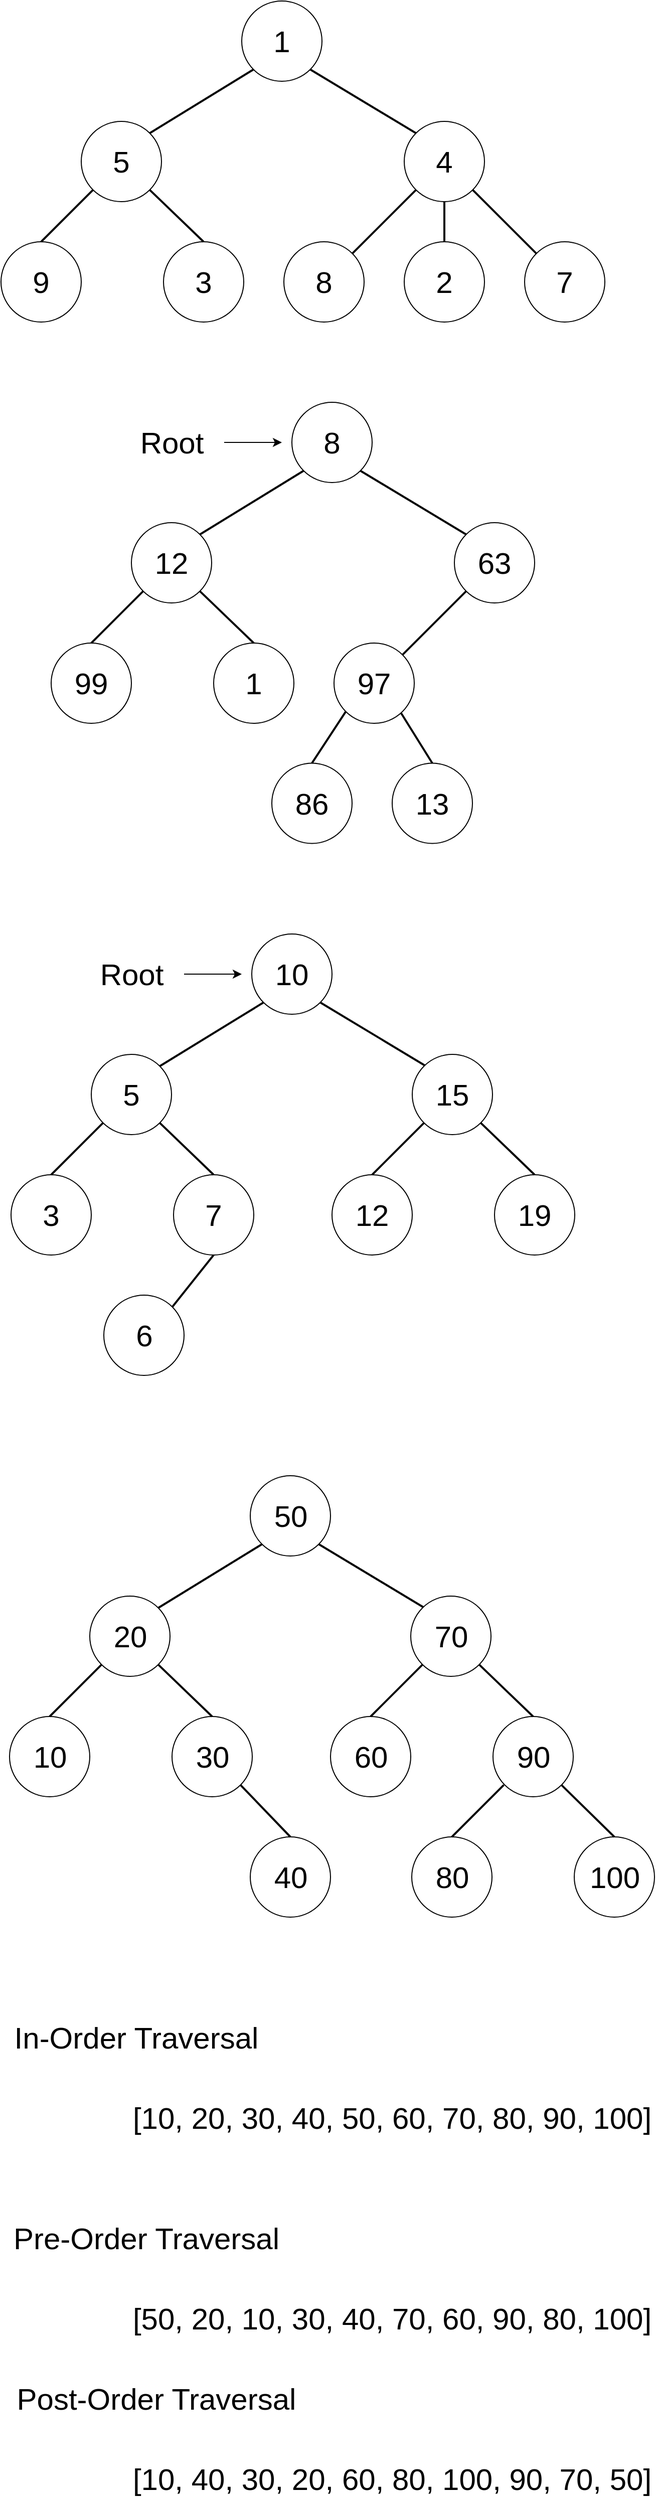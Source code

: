 <mxfile version="13.0.9" type="device"><diagram id="211eEE2k3VvQBBkMjDMZ" name="Page-1"><mxGraphModel dx="880" dy="885" grid="1" gridSize="10" guides="1" tooltips="1" connect="1" arrows="1" fold="1" page="1" pageScale="1" pageWidth="850" pageHeight="1100" math="0" shadow="0"><root><mxCell id="0"/><mxCell id="1" parent="0"/><mxCell id="ihnnHBz67--gn-hnJCxl-74" value="&lt;font style=&quot;font-size: 30px&quot;&gt;1&lt;/font&gt;" style="ellipse;whiteSpace=wrap;html=1;aspect=fixed;" vertex="1" parent="1"><mxGeometry x="1200" y="40" width="80" height="80" as="geometry"/></mxCell><mxCell id="ihnnHBz67--gn-hnJCxl-75" value="&lt;font style=&quot;font-size: 30px&quot;&gt;5&lt;/font&gt;" style="ellipse;whiteSpace=wrap;html=1;aspect=fixed;" vertex="1" parent="1"><mxGeometry x="1040" y="160" width="80" height="80" as="geometry"/></mxCell><mxCell id="ihnnHBz67--gn-hnJCxl-76" value="&lt;font style=&quot;font-size: 30px&quot;&gt;4&lt;/font&gt;" style="ellipse;whiteSpace=wrap;html=1;aspect=fixed;" vertex="1" parent="1"><mxGeometry x="1362" y="160" width="80" height="80" as="geometry"/></mxCell><mxCell id="ihnnHBz67--gn-hnJCxl-77" value="&lt;font style=&quot;font-size: 30px&quot;&gt;9&lt;/font&gt;" style="ellipse;whiteSpace=wrap;html=1;aspect=fixed;" vertex="1" parent="1"><mxGeometry x="960" y="280" width="80" height="80" as="geometry"/></mxCell><mxCell id="ihnnHBz67--gn-hnJCxl-78" value="&lt;font style=&quot;font-size: 30px&quot;&gt;3&lt;/font&gt;" style="ellipse;whiteSpace=wrap;html=1;aspect=fixed;" vertex="1" parent="1"><mxGeometry x="1122" y="280" width="80" height="80" as="geometry"/></mxCell><mxCell id="ihnnHBz67--gn-hnJCxl-79" value="&lt;font style=&quot;font-size: 30px&quot;&gt;8&lt;/font&gt;" style="ellipse;whiteSpace=wrap;html=1;aspect=fixed;" vertex="1" parent="1"><mxGeometry x="1242" y="280" width="80" height="80" as="geometry"/></mxCell><mxCell id="ihnnHBz67--gn-hnJCxl-80" value="&lt;font style=&quot;font-size: 30px&quot;&gt;2&lt;/font&gt;" style="ellipse;whiteSpace=wrap;html=1;aspect=fixed;" vertex="1" parent="1"><mxGeometry x="1362" y="280" width="80" height="80" as="geometry"/></mxCell><mxCell id="ihnnHBz67--gn-hnJCxl-81" value="&lt;font style=&quot;font-size: 30px&quot;&gt;7&lt;/font&gt;" style="ellipse;whiteSpace=wrap;html=1;aspect=fixed;" vertex="1" parent="1"><mxGeometry x="1482" y="280" width="80" height="80" as="geometry"/></mxCell><mxCell id="ihnnHBz67--gn-hnJCxl-83" value="" style="endArrow=none;html=1;strokeWidth=2;entryX=0;entryY=1;entryDx=0;entryDy=0;exitX=1;exitY=0;exitDx=0;exitDy=0;" edge="1" parent="1" source="ihnnHBz67--gn-hnJCxl-75" target="ihnnHBz67--gn-hnJCxl-74"><mxGeometry width="50" height="50" relative="1" as="geometry"><mxPoint x="1137" y="170" as="sourcePoint"/><mxPoint x="1187" y="120" as="targetPoint"/></mxGeometry></mxCell><mxCell id="ihnnHBz67--gn-hnJCxl-84" value="" style="endArrow=none;html=1;strokeWidth=2;entryX=1;entryY=1;entryDx=0;entryDy=0;exitX=0;exitY=0;exitDx=0;exitDy=0;" edge="1" parent="1" source="ihnnHBz67--gn-hnJCxl-76" target="ihnnHBz67--gn-hnJCxl-74"><mxGeometry width="50" height="50" relative="1" as="geometry"><mxPoint x="1220.004" y="223.436" as="sourcePoint"/><mxPoint x="1323.436" y="160.004" as="targetPoint"/></mxGeometry></mxCell><mxCell id="ihnnHBz67--gn-hnJCxl-85" value="" style="endArrow=none;html=1;strokeWidth=2;entryX=0;entryY=1;entryDx=0;entryDy=0;exitX=0.5;exitY=0;exitDx=0;exitDy=0;" edge="1" parent="1" source="ihnnHBz67--gn-hnJCxl-77" target="ihnnHBz67--gn-hnJCxl-75"><mxGeometry width="50" height="50" relative="1" as="geometry"><mxPoint x="930.004" y="293.436" as="sourcePoint"/><mxPoint x="1033.436" y="230.004" as="targetPoint"/></mxGeometry></mxCell><mxCell id="ihnnHBz67--gn-hnJCxl-86" value="" style="endArrow=none;html=1;strokeWidth=2;entryX=1;entryY=1;entryDx=0;entryDy=0;exitX=0.5;exitY=0;exitDx=0;exitDy=0;" edge="1" parent="1" source="ihnnHBz67--gn-hnJCxl-78" target="ihnnHBz67--gn-hnJCxl-75"><mxGeometry width="50" height="50" relative="1" as="geometry"><mxPoint x="1010" y="290" as="sourcePoint"/><mxPoint x="1061.716" y="238.284" as="targetPoint"/></mxGeometry></mxCell><mxCell id="ihnnHBz67--gn-hnJCxl-87" value="" style="endArrow=none;html=1;strokeWidth=2;entryX=0;entryY=1;entryDx=0;entryDy=0;exitX=1;exitY=0;exitDx=0;exitDy=0;" edge="1" parent="1" source="ihnnHBz67--gn-hnJCxl-79" target="ihnnHBz67--gn-hnJCxl-76"><mxGeometry width="50" height="50" relative="1" as="geometry"><mxPoint x="1375.72" y="261.72" as="sourcePoint"/><mxPoint x="1322.004" y="210.004" as="targetPoint"/></mxGeometry></mxCell><mxCell id="ihnnHBz67--gn-hnJCxl-88" value="" style="endArrow=none;html=1;strokeWidth=2;entryX=1;entryY=1;entryDx=0;entryDy=0;exitX=0;exitY=0;exitDx=0;exitDy=0;" edge="1" parent="1" source="ihnnHBz67--gn-hnJCxl-81" target="ihnnHBz67--gn-hnJCxl-76"><mxGeometry width="50" height="50" relative="1" as="geometry"><mxPoint x="1452.004" y="283.436" as="sourcePoint"/><mxPoint x="1515.436" y="220.004" as="targetPoint"/></mxGeometry></mxCell><mxCell id="ihnnHBz67--gn-hnJCxl-89" value="" style="endArrow=none;html=1;strokeWidth=2;entryX=0.5;entryY=1;entryDx=0;entryDy=0;exitX=0.5;exitY=0;exitDx=0;exitDy=0;" edge="1" parent="1" source="ihnnHBz67--gn-hnJCxl-80" target="ihnnHBz67--gn-hnJCxl-76"><mxGeometry width="50" height="50" relative="1" as="geometry"><mxPoint x="1465.436" y="313.436" as="sourcePoint"/><mxPoint x="1402.004" y="250.004" as="targetPoint"/></mxGeometry></mxCell><mxCell id="ihnnHBz67--gn-hnJCxl-90" value="&lt;font style=&quot;font-size: 30px&quot;&gt;8&lt;/font&gt;" style="ellipse;whiteSpace=wrap;html=1;aspect=fixed;" vertex="1" parent="1"><mxGeometry x="1250" y="440" width="80" height="80" as="geometry"/></mxCell><mxCell id="ihnnHBz67--gn-hnJCxl-91" value="&lt;font style=&quot;font-size: 30px&quot;&gt;12&lt;/font&gt;" style="ellipse;whiteSpace=wrap;html=1;aspect=fixed;" vertex="1" parent="1"><mxGeometry x="1090" y="560" width="80" height="80" as="geometry"/></mxCell><mxCell id="ihnnHBz67--gn-hnJCxl-92" value="&lt;font style=&quot;font-size: 30px&quot;&gt;63&lt;/font&gt;" style="ellipse;whiteSpace=wrap;html=1;aspect=fixed;" vertex="1" parent="1"><mxGeometry x="1412" y="560" width="80" height="80" as="geometry"/></mxCell><mxCell id="ihnnHBz67--gn-hnJCxl-93" value="&lt;font style=&quot;font-size: 30px&quot;&gt;99&lt;/font&gt;" style="ellipse;whiteSpace=wrap;html=1;aspect=fixed;" vertex="1" parent="1"><mxGeometry x="1010" y="680" width="80" height="80" as="geometry"/></mxCell><mxCell id="ihnnHBz67--gn-hnJCxl-94" value="&lt;font style=&quot;font-size: 30px&quot;&gt;1&lt;/font&gt;" style="ellipse;whiteSpace=wrap;html=1;aspect=fixed;" vertex="1" parent="1"><mxGeometry x="1172" y="680" width="80" height="80" as="geometry"/></mxCell><mxCell id="ihnnHBz67--gn-hnJCxl-95" value="&lt;font style=&quot;font-size: 30px&quot;&gt;97&lt;/font&gt;" style="ellipse;whiteSpace=wrap;html=1;aspect=fixed;" vertex="1" parent="1"><mxGeometry x="1292" y="680" width="80" height="80" as="geometry"/></mxCell><mxCell id="ihnnHBz67--gn-hnJCxl-96" value="" style="endArrow=none;html=1;strokeWidth=2;entryX=0;entryY=1;entryDx=0;entryDy=0;exitX=1;exitY=0;exitDx=0;exitDy=0;" edge="1" parent="1" source="ihnnHBz67--gn-hnJCxl-91" target="ihnnHBz67--gn-hnJCxl-90"><mxGeometry width="50" height="50" relative="1" as="geometry"><mxPoint x="1187" y="570" as="sourcePoint"/><mxPoint x="1237" y="520" as="targetPoint"/></mxGeometry></mxCell><mxCell id="ihnnHBz67--gn-hnJCxl-97" value="" style="endArrow=none;html=1;strokeWidth=2;entryX=1;entryY=1;entryDx=0;entryDy=0;exitX=0;exitY=0;exitDx=0;exitDy=0;" edge="1" parent="1" source="ihnnHBz67--gn-hnJCxl-92" target="ihnnHBz67--gn-hnJCxl-90"><mxGeometry width="50" height="50" relative="1" as="geometry"><mxPoint x="1270.004" y="623.436" as="sourcePoint"/><mxPoint x="1373.436" y="560.004" as="targetPoint"/></mxGeometry></mxCell><mxCell id="ihnnHBz67--gn-hnJCxl-98" value="" style="endArrow=none;html=1;strokeWidth=2;entryX=0;entryY=1;entryDx=0;entryDy=0;exitX=0.5;exitY=0;exitDx=0;exitDy=0;" edge="1" parent="1" source="ihnnHBz67--gn-hnJCxl-93" target="ihnnHBz67--gn-hnJCxl-91"><mxGeometry width="50" height="50" relative="1" as="geometry"><mxPoint x="980.004" y="693.436" as="sourcePoint"/><mxPoint x="1083.436" y="630.004" as="targetPoint"/></mxGeometry></mxCell><mxCell id="ihnnHBz67--gn-hnJCxl-99" value="" style="endArrow=none;html=1;strokeWidth=2;entryX=1;entryY=1;entryDx=0;entryDy=0;exitX=0.5;exitY=0;exitDx=0;exitDy=0;" edge="1" parent="1" source="ihnnHBz67--gn-hnJCxl-94" target="ihnnHBz67--gn-hnJCxl-91"><mxGeometry width="50" height="50" relative="1" as="geometry"><mxPoint x="1060" y="690" as="sourcePoint"/><mxPoint x="1111.716" y="638.284" as="targetPoint"/></mxGeometry></mxCell><mxCell id="ihnnHBz67--gn-hnJCxl-100" value="" style="endArrow=none;html=1;strokeWidth=2;entryX=0;entryY=1;entryDx=0;entryDy=0;exitX=1;exitY=0;exitDx=0;exitDy=0;" edge="1" parent="1" source="ihnnHBz67--gn-hnJCxl-95" target="ihnnHBz67--gn-hnJCxl-92"><mxGeometry width="50" height="50" relative="1" as="geometry"><mxPoint x="1425.72" y="661.72" as="sourcePoint"/><mxPoint x="1372.004" y="610.004" as="targetPoint"/></mxGeometry></mxCell><mxCell id="ihnnHBz67--gn-hnJCxl-101" style="edgeStyle=orthogonalEdgeStyle;rounded=0;orthogonalLoop=1;jettySize=auto;html=1;" edge="1" parent="1" source="ihnnHBz67--gn-hnJCxl-102"><mxGeometry relative="1" as="geometry"><mxPoint x="1240" y="480" as="targetPoint"/></mxGeometry></mxCell><mxCell id="ihnnHBz67--gn-hnJCxl-102" value="&lt;font style=&quot;font-size: 30px&quot;&gt;Root&lt;/font&gt;" style="text;html=1;strokeColor=none;fillColor=none;align=center;verticalAlign=middle;whiteSpace=wrap;rounded=0;" vertex="1" parent="1"><mxGeometry x="1077.5" y="465" width="105" height="30" as="geometry"/></mxCell><mxCell id="ihnnHBz67--gn-hnJCxl-103" value="&lt;font style=&quot;font-size: 30px&quot;&gt;86&lt;/font&gt;" style="ellipse;whiteSpace=wrap;html=1;aspect=fixed;" vertex="1" parent="1"><mxGeometry x="1230" y="799.72" width="80" height="80" as="geometry"/></mxCell><mxCell id="ihnnHBz67--gn-hnJCxl-104" value="&lt;font style=&quot;font-size: 30px&quot;&gt;13&lt;/font&gt;" style="ellipse;whiteSpace=wrap;html=1;aspect=fixed;" vertex="1" parent="1"><mxGeometry x="1350" y="799.72" width="80" height="80" as="geometry"/></mxCell><mxCell id="ihnnHBz67--gn-hnJCxl-105" value="" style="endArrow=none;html=1;strokeWidth=2;entryX=0;entryY=1;entryDx=0;entryDy=0;exitX=0.5;exitY=0;exitDx=0;exitDy=0;" edge="1" parent="1" source="ihnnHBz67--gn-hnJCxl-103" target="ihnnHBz67--gn-hnJCxl-95"><mxGeometry width="50" height="50" relative="1" as="geometry"><mxPoint x="1181.004" y="815.156" as="sourcePoint"/><mxPoint x="1302.716" y="750.004" as="targetPoint"/></mxGeometry></mxCell><mxCell id="ihnnHBz67--gn-hnJCxl-106" value="" style="endArrow=none;html=1;strokeWidth=2;exitX=0.5;exitY=0;exitDx=0;exitDy=0;" edge="1" parent="1" source="ihnnHBz67--gn-hnJCxl-104"><mxGeometry width="50" height="50" relative="1" as="geometry"><mxPoint x="1261" y="811.72" as="sourcePoint"/><mxPoint x="1359" y="750" as="targetPoint"/></mxGeometry></mxCell><mxCell id="ihnnHBz67--gn-hnJCxl-107" value="&lt;font style=&quot;font-size: 30px&quot;&gt;10&lt;/font&gt;" style="ellipse;whiteSpace=wrap;html=1;aspect=fixed;" vertex="1" parent="1"><mxGeometry x="1210" y="970" width="80" height="80" as="geometry"/></mxCell><mxCell id="ihnnHBz67--gn-hnJCxl-108" value="&lt;font style=&quot;font-size: 30px&quot;&gt;5&lt;/font&gt;" style="ellipse;whiteSpace=wrap;html=1;aspect=fixed;" vertex="1" parent="1"><mxGeometry x="1050" y="1090" width="80" height="80" as="geometry"/></mxCell><mxCell id="ihnnHBz67--gn-hnJCxl-109" value="&lt;font style=&quot;font-size: 30px&quot;&gt;3&lt;/font&gt;" style="ellipse;whiteSpace=wrap;html=1;aspect=fixed;" vertex="1" parent="1"><mxGeometry x="970" y="1210" width="80" height="80" as="geometry"/></mxCell><mxCell id="ihnnHBz67--gn-hnJCxl-110" value="&lt;font style=&quot;font-size: 30px&quot;&gt;7&lt;/font&gt;" style="ellipse;whiteSpace=wrap;html=1;aspect=fixed;" vertex="1" parent="1"><mxGeometry x="1132" y="1210" width="80" height="80" as="geometry"/></mxCell><mxCell id="ihnnHBz67--gn-hnJCxl-111" value="" style="endArrow=none;html=1;strokeWidth=2;entryX=0;entryY=1;entryDx=0;entryDy=0;exitX=1;exitY=0;exitDx=0;exitDy=0;" edge="1" parent="1" source="ihnnHBz67--gn-hnJCxl-108" target="ihnnHBz67--gn-hnJCxl-107"><mxGeometry width="50" height="50" relative="1" as="geometry"><mxPoint x="1147" y="1100" as="sourcePoint"/><mxPoint x="1197" y="1050" as="targetPoint"/></mxGeometry></mxCell><mxCell id="ihnnHBz67--gn-hnJCxl-112" value="" style="endArrow=none;html=1;strokeWidth=2;entryX=1;entryY=1;entryDx=0;entryDy=0;exitX=0;exitY=0;exitDx=0;exitDy=0;" edge="1" parent="1" target="ihnnHBz67--gn-hnJCxl-107"><mxGeometry width="50" height="50" relative="1" as="geometry"><mxPoint x="1383.716" y="1101.716" as="sourcePoint"/><mxPoint x="1333.436" y="1090.004" as="targetPoint"/></mxGeometry></mxCell><mxCell id="ihnnHBz67--gn-hnJCxl-113" value="" style="endArrow=none;html=1;strokeWidth=2;entryX=0;entryY=1;entryDx=0;entryDy=0;exitX=0.5;exitY=0;exitDx=0;exitDy=0;" edge="1" parent="1" source="ihnnHBz67--gn-hnJCxl-109" target="ihnnHBz67--gn-hnJCxl-108"><mxGeometry width="50" height="50" relative="1" as="geometry"><mxPoint x="940.004" y="1223.436" as="sourcePoint"/><mxPoint x="1043.436" y="1160.004" as="targetPoint"/></mxGeometry></mxCell><mxCell id="ihnnHBz67--gn-hnJCxl-114" value="" style="endArrow=none;html=1;strokeWidth=2;entryX=1;entryY=1;entryDx=0;entryDy=0;exitX=0.5;exitY=0;exitDx=0;exitDy=0;" edge="1" parent="1" source="ihnnHBz67--gn-hnJCxl-110" target="ihnnHBz67--gn-hnJCxl-108"><mxGeometry width="50" height="50" relative="1" as="geometry"><mxPoint x="1020" y="1220" as="sourcePoint"/><mxPoint x="1071.716" y="1168.284" as="targetPoint"/></mxGeometry></mxCell><mxCell id="ihnnHBz67--gn-hnJCxl-115" style="edgeStyle=orthogonalEdgeStyle;rounded=0;orthogonalLoop=1;jettySize=auto;html=1;" edge="1" parent="1" source="ihnnHBz67--gn-hnJCxl-116"><mxGeometry relative="1" as="geometry"><mxPoint x="1200" y="1010" as="targetPoint"/></mxGeometry></mxCell><mxCell id="ihnnHBz67--gn-hnJCxl-116" value="&lt;font style=&quot;font-size: 30px&quot;&gt;Root&lt;/font&gt;" style="text;html=1;strokeColor=none;fillColor=none;align=center;verticalAlign=middle;whiteSpace=wrap;rounded=0;" vertex="1" parent="1"><mxGeometry x="1037.5" y="995" width="105" height="30" as="geometry"/></mxCell><mxCell id="ihnnHBz67--gn-hnJCxl-117" value="&lt;font style=&quot;font-size: 30px&quot;&gt;15&lt;/font&gt;" style="ellipse;whiteSpace=wrap;html=1;aspect=fixed;" vertex="1" parent="1"><mxGeometry x="1370" y="1090" width="80" height="80" as="geometry"/></mxCell><mxCell id="ihnnHBz67--gn-hnJCxl-118" value="&lt;font style=&quot;font-size: 30px&quot;&gt;12&lt;/font&gt;" style="ellipse;whiteSpace=wrap;html=1;aspect=fixed;" vertex="1" parent="1"><mxGeometry x="1290" y="1210" width="80" height="80" as="geometry"/></mxCell><mxCell id="ihnnHBz67--gn-hnJCxl-119" value="&lt;font style=&quot;font-size: 30px&quot;&gt;19&lt;/font&gt;" style="ellipse;whiteSpace=wrap;html=1;aspect=fixed;" vertex="1" parent="1"><mxGeometry x="1452" y="1210" width="80" height="80" as="geometry"/></mxCell><mxCell id="ihnnHBz67--gn-hnJCxl-120" value="" style="endArrow=none;html=1;strokeWidth=2;entryX=0;entryY=1;entryDx=0;entryDy=0;exitX=0.5;exitY=0;exitDx=0;exitDy=0;" edge="1" parent="1" source="ihnnHBz67--gn-hnJCxl-118" target="ihnnHBz67--gn-hnJCxl-117"><mxGeometry width="50" height="50" relative="1" as="geometry"><mxPoint x="1260.004" y="1223.436" as="sourcePoint"/><mxPoint x="1363.436" y="1160.004" as="targetPoint"/></mxGeometry></mxCell><mxCell id="ihnnHBz67--gn-hnJCxl-121" value="" style="endArrow=none;html=1;strokeWidth=2;entryX=1;entryY=1;entryDx=0;entryDy=0;exitX=0.5;exitY=0;exitDx=0;exitDy=0;" edge="1" parent="1" source="ihnnHBz67--gn-hnJCxl-119" target="ihnnHBz67--gn-hnJCxl-117"><mxGeometry width="50" height="50" relative="1" as="geometry"><mxPoint x="1340" y="1220" as="sourcePoint"/><mxPoint x="1391.716" y="1168.284" as="targetPoint"/></mxGeometry></mxCell><mxCell id="ihnnHBz67--gn-hnJCxl-122" value="&lt;font style=&quot;font-size: 30px&quot;&gt;6&lt;/font&gt;" style="ellipse;whiteSpace=wrap;html=1;aspect=fixed;" vertex="1" parent="1"><mxGeometry x="1062.5" y="1330" width="80" height="80" as="geometry"/></mxCell><mxCell id="ihnnHBz67--gn-hnJCxl-123" value="" style="endArrow=none;html=1;strokeWidth=2;entryX=0.5;entryY=1;entryDx=0;entryDy=0;exitX=1;exitY=0;exitDx=0;exitDy=0;" edge="1" parent="1" source="ihnnHBz67--gn-hnJCxl-122" target="ihnnHBz67--gn-hnJCxl-110"><mxGeometry width="50" height="50" relative="1" as="geometry"><mxPoint x="1185.72" y="1351.72" as="sourcePoint"/><mxPoint x="1132.004" y="1300.004" as="targetPoint"/></mxGeometry></mxCell><mxCell id="ihnnHBz67--gn-hnJCxl-124" value="&lt;font style=&quot;font-size: 30px&quot;&gt;50&lt;/font&gt;" style="ellipse;whiteSpace=wrap;html=1;aspect=fixed;" vertex="1" parent="1"><mxGeometry x="1208.5" y="1510" width="80" height="80" as="geometry"/></mxCell><mxCell id="ihnnHBz67--gn-hnJCxl-125" value="&lt;font style=&quot;font-size: 30px&quot;&gt;20&lt;/font&gt;" style="ellipse;whiteSpace=wrap;html=1;aspect=fixed;" vertex="1" parent="1"><mxGeometry x="1048.5" y="1630" width="80" height="80" as="geometry"/></mxCell><mxCell id="ihnnHBz67--gn-hnJCxl-126" value="&lt;font style=&quot;font-size: 30px&quot;&gt;10&lt;/font&gt;" style="ellipse;whiteSpace=wrap;html=1;aspect=fixed;" vertex="1" parent="1"><mxGeometry x="968.5" y="1750" width="80" height="80" as="geometry"/></mxCell><mxCell id="ihnnHBz67--gn-hnJCxl-127" value="&lt;span style=&quot;font-size: 30px&quot;&gt;30&lt;/span&gt;" style="ellipse;whiteSpace=wrap;html=1;aspect=fixed;" vertex="1" parent="1"><mxGeometry x="1130.5" y="1750" width="80" height="80" as="geometry"/></mxCell><mxCell id="ihnnHBz67--gn-hnJCxl-128" value="" style="endArrow=none;html=1;strokeWidth=2;entryX=0;entryY=1;entryDx=0;entryDy=0;exitX=1;exitY=0;exitDx=0;exitDy=0;" edge="1" parent="1" source="ihnnHBz67--gn-hnJCxl-125" target="ihnnHBz67--gn-hnJCxl-124"><mxGeometry width="50" height="50" relative="1" as="geometry"><mxPoint x="1145.5" y="1640" as="sourcePoint"/><mxPoint x="1195.5" y="1590" as="targetPoint"/></mxGeometry></mxCell><mxCell id="ihnnHBz67--gn-hnJCxl-129" value="" style="endArrow=none;html=1;strokeWidth=2;entryX=1;entryY=1;entryDx=0;entryDy=0;exitX=0;exitY=0;exitDx=0;exitDy=0;" edge="1" parent="1" target="ihnnHBz67--gn-hnJCxl-124"><mxGeometry width="50" height="50" relative="1" as="geometry"><mxPoint x="1382.216" y="1641.716" as="sourcePoint"/><mxPoint x="1331.936" y="1630.004" as="targetPoint"/></mxGeometry></mxCell><mxCell id="ihnnHBz67--gn-hnJCxl-130" value="" style="endArrow=none;html=1;strokeWidth=2;entryX=0;entryY=1;entryDx=0;entryDy=0;exitX=0.5;exitY=0;exitDx=0;exitDy=0;" edge="1" parent="1" source="ihnnHBz67--gn-hnJCxl-126" target="ihnnHBz67--gn-hnJCxl-125"><mxGeometry width="50" height="50" relative="1" as="geometry"><mxPoint x="938.504" y="1763.436" as="sourcePoint"/><mxPoint x="1041.936" y="1700.004" as="targetPoint"/></mxGeometry></mxCell><mxCell id="ihnnHBz67--gn-hnJCxl-131" value="" style="endArrow=none;html=1;strokeWidth=2;entryX=1;entryY=1;entryDx=0;entryDy=0;exitX=0.5;exitY=0;exitDx=0;exitDy=0;" edge="1" parent="1" source="ihnnHBz67--gn-hnJCxl-127" target="ihnnHBz67--gn-hnJCxl-125"><mxGeometry width="50" height="50" relative="1" as="geometry"><mxPoint x="1018.5" y="1760" as="sourcePoint"/><mxPoint x="1070.216" y="1708.284" as="targetPoint"/></mxGeometry></mxCell><mxCell id="ihnnHBz67--gn-hnJCxl-132" value="&lt;font style=&quot;font-size: 30px&quot;&gt;70&lt;/font&gt;" style="ellipse;whiteSpace=wrap;html=1;aspect=fixed;" vertex="1" parent="1"><mxGeometry x="1368.5" y="1630" width="80" height="80" as="geometry"/></mxCell><mxCell id="ihnnHBz67--gn-hnJCxl-133" value="&lt;font style=&quot;font-size: 30px&quot;&gt;60&lt;/font&gt;" style="ellipse;whiteSpace=wrap;html=1;aspect=fixed;" vertex="1" parent="1"><mxGeometry x="1288.5" y="1750" width="80" height="80" as="geometry"/></mxCell><mxCell id="ihnnHBz67--gn-hnJCxl-134" value="&lt;font style=&quot;font-size: 30px&quot;&gt;90&lt;/font&gt;" style="ellipse;whiteSpace=wrap;html=1;aspect=fixed;" vertex="1" parent="1"><mxGeometry x="1450.5" y="1750" width="80" height="80" as="geometry"/></mxCell><mxCell id="ihnnHBz67--gn-hnJCxl-135" value="" style="endArrow=none;html=1;strokeWidth=2;entryX=0;entryY=1;entryDx=0;entryDy=0;exitX=0.5;exitY=0;exitDx=0;exitDy=0;" edge="1" parent="1" source="ihnnHBz67--gn-hnJCxl-133" target="ihnnHBz67--gn-hnJCxl-132"><mxGeometry width="50" height="50" relative="1" as="geometry"><mxPoint x="1258.504" y="1763.436" as="sourcePoint"/><mxPoint x="1361.936" y="1700.004" as="targetPoint"/></mxGeometry></mxCell><mxCell id="ihnnHBz67--gn-hnJCxl-136" value="" style="endArrow=none;html=1;strokeWidth=2;entryX=1;entryY=1;entryDx=0;entryDy=0;exitX=0.5;exitY=0;exitDx=0;exitDy=0;" edge="1" parent="1" source="ihnnHBz67--gn-hnJCxl-134" target="ihnnHBz67--gn-hnJCxl-132"><mxGeometry width="50" height="50" relative="1" as="geometry"><mxPoint x="1338.5" y="1760" as="sourcePoint"/><mxPoint x="1390.216" y="1708.284" as="targetPoint"/></mxGeometry></mxCell><mxCell id="ihnnHBz67--gn-hnJCxl-137" value="&lt;span style=&quot;font-size: 30px&quot;&gt;40&lt;/span&gt;" style="ellipse;whiteSpace=wrap;html=1;aspect=fixed;" vertex="1" parent="1"><mxGeometry x="1208.5" y="1870" width="80" height="80" as="geometry"/></mxCell><mxCell id="ihnnHBz67--gn-hnJCxl-138" value="" style="endArrow=none;html=1;strokeWidth=2;exitX=0.5;exitY=0;exitDx=0;exitDy=0;entryX=1;entryY=1;entryDx=0;entryDy=0;" edge="1" parent="1" source="ihnnHBz67--gn-hnJCxl-137" target="ihnnHBz67--gn-hnJCxl-127"><mxGeometry width="50" height="50" relative="1" as="geometry"><mxPoint x="1248.5" y="1840" as="sourcePoint"/><mxPoint x="1228.5" y="1830" as="targetPoint"/></mxGeometry></mxCell><mxCell id="ihnnHBz67--gn-hnJCxl-139" value="&lt;font style=&quot;font-size: 30px&quot;&gt;80&lt;/font&gt;" style="ellipse;whiteSpace=wrap;html=1;aspect=fixed;" vertex="1" parent="1"><mxGeometry x="1369.5" y="1870" width="80" height="80" as="geometry"/></mxCell><mxCell id="ihnnHBz67--gn-hnJCxl-140" value="&lt;font style=&quot;font-size: 30px&quot;&gt;100&lt;/font&gt;" style="ellipse;whiteSpace=wrap;html=1;aspect=fixed;" vertex="1" parent="1"><mxGeometry x="1531.5" y="1870" width="80" height="80" as="geometry"/></mxCell><mxCell id="ihnnHBz67--gn-hnJCxl-141" value="" style="endArrow=none;html=1;strokeWidth=2;entryX=0;entryY=1;entryDx=0;entryDy=0;exitX=0.5;exitY=0;exitDx=0;exitDy=0;" edge="1" parent="1" source="ihnnHBz67--gn-hnJCxl-139"><mxGeometry width="50" height="50" relative="1" as="geometry"><mxPoint x="1339.504" y="1883.436" as="sourcePoint"/><mxPoint x="1461.216" y="1818.284" as="targetPoint"/></mxGeometry></mxCell><mxCell id="ihnnHBz67--gn-hnJCxl-142" value="" style="endArrow=none;html=1;strokeWidth=2;entryX=1;entryY=1;entryDx=0;entryDy=0;exitX=0.5;exitY=0;exitDx=0;exitDy=0;" edge="1" parent="1" source="ihnnHBz67--gn-hnJCxl-140" target="ihnnHBz67--gn-hnJCxl-134"><mxGeometry width="50" height="50" relative="1" as="geometry"><mxPoint x="1419.5" y="1880" as="sourcePoint"/><mxPoint x="1517.784" y="1818.284" as="targetPoint"/></mxGeometry></mxCell><mxCell id="ihnnHBz67--gn-hnJCxl-143" value="&lt;font style=&quot;font-size: 30px&quot;&gt;In-Order Traversal&lt;/font&gt;" style="text;html=1;strokeColor=none;fillColor=none;align=center;verticalAlign=middle;whiteSpace=wrap;rounded=0;" vertex="1" parent="1"><mxGeometry x="970" y="2050" width="250" height="40" as="geometry"/></mxCell><mxCell id="ihnnHBz67--gn-hnJCxl-144" value="&lt;font style=&quot;font-size: 30px&quot;&gt;[10, 20, 30, 40, 50, 60, 70, 80, 90, 100]&lt;/font&gt;" style="text;html=1;strokeColor=none;fillColor=none;align=center;verticalAlign=middle;whiteSpace=wrap;rounded=0;" vertex="1" parent="1"><mxGeometry x="1090" y="2130" width="520" height="40" as="geometry"/></mxCell><mxCell id="ihnnHBz67--gn-hnJCxl-145" value="&lt;font style=&quot;font-size: 30px&quot;&gt;Pre-Order Traversal&lt;/font&gt;" style="text;html=1;strokeColor=none;fillColor=none;align=center;verticalAlign=middle;whiteSpace=wrap;rounded=0;" vertex="1" parent="1"><mxGeometry x="970" y="2250" width="270" height="40" as="geometry"/></mxCell><mxCell id="ihnnHBz67--gn-hnJCxl-146" value="&lt;font style=&quot;font-size: 30px&quot;&gt;[50, 20, 10, 30, 40, 70, 60, 90, 80, 100]&lt;/font&gt;" style="text;html=1;strokeColor=none;fillColor=none;align=center;verticalAlign=middle;whiteSpace=wrap;rounded=0;" vertex="1" parent="1"><mxGeometry x="1090" y="2330" width="520" height="40" as="geometry"/></mxCell><mxCell id="ihnnHBz67--gn-hnJCxl-147" value="&lt;font style=&quot;font-size: 30px&quot;&gt;Post-Order Traversal&lt;/font&gt;" style="text;html=1;strokeColor=none;fillColor=none;align=center;verticalAlign=middle;whiteSpace=wrap;rounded=0;" vertex="1" parent="1"><mxGeometry x="970" y="2410" width="290" height="40" as="geometry"/></mxCell><mxCell id="ihnnHBz67--gn-hnJCxl-148" value="&lt;font style=&quot;font-size: 30px&quot;&gt;[10, 40, 30, 20, 60, 80, 100, 90, 70, 50]&lt;/font&gt;" style="text;html=1;strokeColor=none;fillColor=none;align=center;verticalAlign=middle;whiteSpace=wrap;rounded=0;" vertex="1" parent="1"><mxGeometry x="1090" y="2490" width="520" height="40" as="geometry"/></mxCell></root></mxGraphModel></diagram></mxfile>